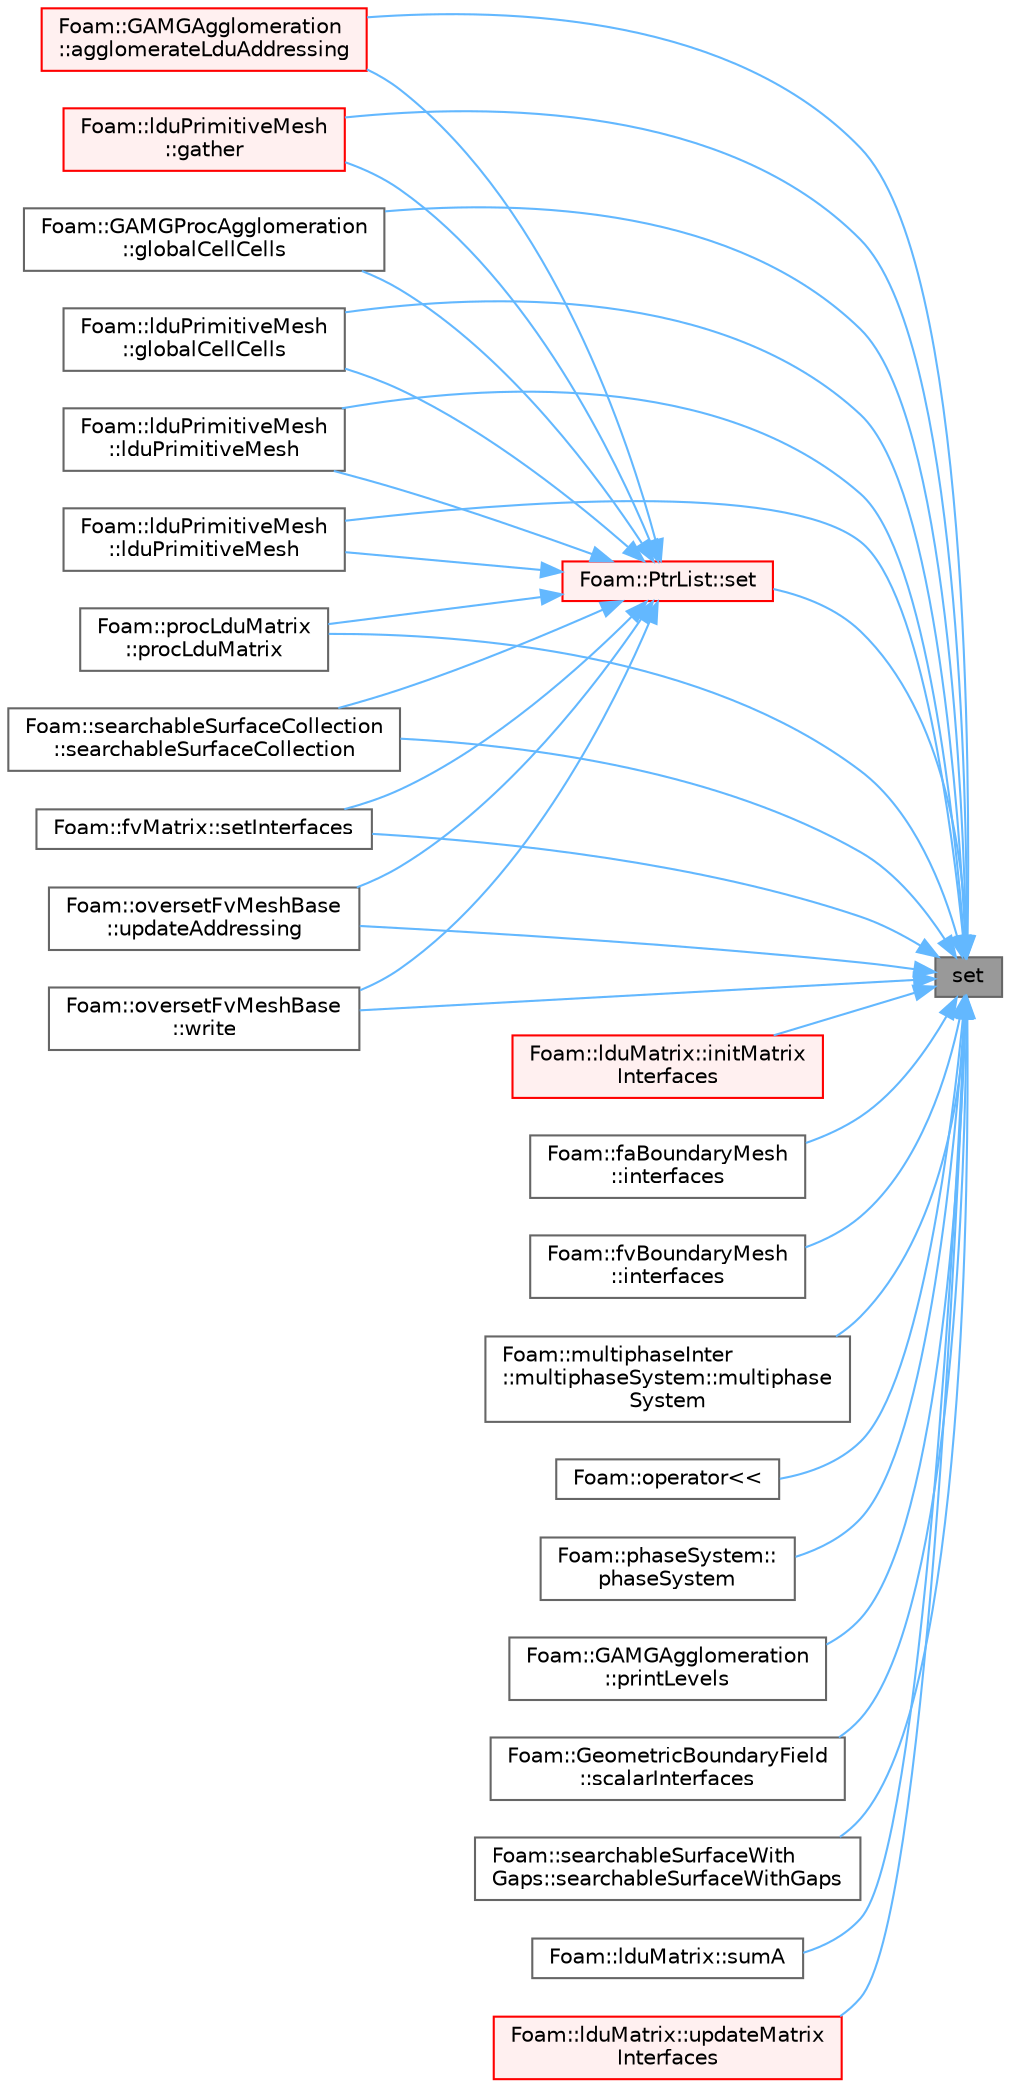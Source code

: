 digraph "set"
{
 // LATEX_PDF_SIZE
  bgcolor="transparent";
  edge [fontname=Helvetica,fontsize=10,labelfontname=Helvetica,labelfontsize=10];
  node [fontname=Helvetica,fontsize=10,shape=box,height=0.2,width=0.4];
  rankdir="RL";
  Node1 [id="Node000001",label="set",height=0.2,width=0.4,color="gray40", fillcolor="grey60", style="filled", fontcolor="black",tooltip=" "];
  Node1 -> Node2 [id="edge1_Node000001_Node000002",dir="back",color="steelblue1",style="solid",tooltip=" "];
  Node2 [id="Node000002",label="Foam::GAMGAgglomeration\l::agglomerateLduAddressing",height=0.2,width=0.4,color="red", fillcolor="#FFF0F0", style="filled",URL="$classFoam_1_1GAMGAgglomeration.html#a1f8676d38e3715d5330beb58b7883c90",tooltip=" "];
  Node1 -> Node5 [id="edge2_Node000001_Node000005",dir="back",color="steelblue1",style="solid",tooltip=" "];
  Node5 [id="Node000005",label="Foam::lduPrimitiveMesh\l::gather",height=0.2,width=0.4,color="red", fillcolor="#FFF0F0", style="filled",URL="$classFoam_1_1lduPrimitiveMesh.html#ad7514c3eec68fa18c472b5dfe1c2b5a4",tooltip=" "];
  Node1 -> Node7 [id="edge3_Node000001_Node000007",dir="back",color="steelblue1",style="solid",tooltip=" "];
  Node7 [id="Node000007",label="Foam::GAMGProcAgglomeration\l::globalCellCells",height=0.2,width=0.4,color="grey40", fillcolor="white", style="filled",URL="$classFoam_1_1GAMGProcAgglomeration.html#a59b7daeb97bb6479a59cdeacff965dc5",tooltip=" "];
  Node1 -> Node8 [id="edge4_Node000001_Node000008",dir="back",color="steelblue1",style="solid",tooltip=" "];
  Node8 [id="Node000008",label="Foam::lduPrimitiveMesh\l::globalCellCells",height=0.2,width=0.4,color="grey40", fillcolor="white", style="filled",URL="$classFoam_1_1lduPrimitiveMesh.html#a2961e325df1c17c3e58594fb1a57b963",tooltip=" "];
  Node1 -> Node9 [id="edge5_Node000001_Node000009",dir="back",color="steelblue1",style="solid",tooltip=" "];
  Node9 [id="Node000009",label="Foam::lduMatrix::initMatrix\lInterfaces",height=0.2,width=0.4,color="red", fillcolor="#FFF0F0", style="filled",URL="$classFoam_1_1lduMatrix.html#a614e0c1b911a3b3c5c1b86625c9a238e",tooltip=" "];
  Node1 -> Node14 [id="edge6_Node000001_Node000014",dir="back",color="steelblue1",style="solid",tooltip=" "];
  Node14 [id="Node000014",label="Foam::faBoundaryMesh\l::interfaces",height=0.2,width=0.4,color="grey40", fillcolor="white", style="filled",URL="$classFoam_1_1faBoundaryMesh.html#a20477f4d4a6c680f9e7b7c1cdd7fd31e",tooltip=" "];
  Node1 -> Node15 [id="edge7_Node000001_Node000015",dir="back",color="steelblue1",style="solid",tooltip=" "];
  Node15 [id="Node000015",label="Foam::fvBoundaryMesh\l::interfaces",height=0.2,width=0.4,color="grey40", fillcolor="white", style="filled",URL="$classFoam_1_1fvBoundaryMesh.html#a20477f4d4a6c680f9e7b7c1cdd7fd31e",tooltip=" "];
  Node1 -> Node16 [id="edge8_Node000001_Node000016",dir="back",color="steelblue1",style="solid",tooltip=" "];
  Node16 [id="Node000016",label="Foam::lduPrimitiveMesh\l::lduPrimitiveMesh",height=0.2,width=0.4,color="grey40", fillcolor="white", style="filled",URL="$classFoam_1_1lduPrimitiveMesh.html#aeae1eb8af27cafdc116980dd48968d19",tooltip=" "];
  Node1 -> Node17 [id="edge9_Node000001_Node000017",dir="back",color="steelblue1",style="solid",tooltip=" "];
  Node17 [id="Node000017",label="Foam::lduPrimitiveMesh\l::lduPrimitiveMesh",height=0.2,width=0.4,color="grey40", fillcolor="white", style="filled",URL="$classFoam_1_1lduPrimitiveMesh.html#abeaeec9b17f4b20892ee741f9bfcdbee",tooltip=" "];
  Node1 -> Node18 [id="edge10_Node000001_Node000018",dir="back",color="steelblue1",style="solid",tooltip=" "];
  Node18 [id="Node000018",label="Foam::multiphaseInter\l::multiphaseSystem::multiphase\lSystem",height=0.2,width=0.4,color="grey40", fillcolor="white", style="filled",URL="$classFoam_1_1multiphaseInter_1_1multiphaseSystem.html#ac07de0541f458207aa38ed6505081571",tooltip=" "];
  Node1 -> Node19 [id="edge11_Node000001_Node000019",dir="back",color="steelblue1",style="solid",tooltip=" "];
  Node19 [id="Node000019",label="Foam::operator\<\<",height=0.2,width=0.4,color="grey40", fillcolor="white", style="filled",URL="$namespaceFoam.html#a79b2e822edaa7d7137c32c9cba93fbcc",tooltip=" "];
  Node1 -> Node20 [id="edge12_Node000001_Node000020",dir="back",color="steelblue1",style="solid",tooltip=" "];
  Node20 [id="Node000020",label="Foam::phaseSystem::\lphaseSystem",height=0.2,width=0.4,color="grey40", fillcolor="white", style="filled",URL="$classFoam_1_1phaseSystem.html#ab64eb37c4c226f6294898e959d4628b6",tooltip=" "];
  Node1 -> Node21 [id="edge13_Node000001_Node000021",dir="back",color="steelblue1",style="solid",tooltip=" "];
  Node21 [id="Node000021",label="Foam::GAMGAgglomeration\l::printLevels",height=0.2,width=0.4,color="grey40", fillcolor="white", style="filled",URL="$classFoam_1_1GAMGAgglomeration.html#a9f63f3062ac0dbb8aba367c7d021615b",tooltip=" "];
  Node1 -> Node22 [id="edge14_Node000001_Node000022",dir="back",color="steelblue1",style="solid",tooltip=" "];
  Node22 [id="Node000022",label="Foam::procLduMatrix\l::procLduMatrix",height=0.2,width=0.4,color="grey40", fillcolor="white", style="filled",URL="$classFoam_1_1procLduMatrix.html#a2f50c9ea5f664c51f89f4904352d15bd",tooltip=" "];
  Node1 -> Node23 [id="edge15_Node000001_Node000023",dir="back",color="steelblue1",style="solid",tooltip=" "];
  Node23 [id="Node000023",label="Foam::GeometricBoundaryField\l::scalarInterfaces",height=0.2,width=0.4,color="grey40", fillcolor="white", style="filled",URL="$classFoam_1_1GeometricBoundaryField.html#a1e0cb61d745afbcd68c95b599539bf58",tooltip=" "];
  Node1 -> Node24 [id="edge16_Node000001_Node000024",dir="back",color="steelblue1",style="solid",tooltip=" "];
  Node24 [id="Node000024",label="Foam::searchableSurfaceCollection\l::searchableSurfaceCollection",height=0.2,width=0.4,color="grey40", fillcolor="white", style="filled",URL="$classFoam_1_1searchableSurfaceCollection.html#aaa6357e10010d757fe8977007422e87f",tooltip=" "];
  Node1 -> Node25 [id="edge17_Node000001_Node000025",dir="back",color="steelblue1",style="solid",tooltip=" "];
  Node25 [id="Node000025",label="Foam::searchableSurfaceWith\lGaps::searchableSurfaceWithGaps",height=0.2,width=0.4,color="grey40", fillcolor="white", style="filled",URL="$classFoam_1_1searchableSurfaceWithGaps.html#a6822eae5a2827d5eabce3748aefe1362",tooltip=" "];
  Node1 -> Node26 [id="edge18_Node000001_Node000026",dir="back",color="steelblue1",style="solid",tooltip=" "];
  Node26 [id="Node000026",label="Foam::PtrList::set",height=0.2,width=0.4,color="red", fillcolor="#FFF0F0", style="filled",URL="$classFoam_1_1PtrList.html#a0e0a32f842b05e1d69f10292dc27198a",tooltip=" "];
  Node26 -> Node2 [id="edge19_Node000026_Node000002",dir="back",color="steelblue1",style="solid",tooltip=" "];
  Node26 -> Node5 [id="edge20_Node000026_Node000005",dir="back",color="steelblue1",style="solid",tooltip=" "];
  Node26 -> Node7 [id="edge21_Node000026_Node000007",dir="back",color="steelblue1",style="solid",tooltip=" "];
  Node26 -> Node8 [id="edge22_Node000026_Node000008",dir="back",color="steelblue1",style="solid",tooltip=" "];
  Node26 -> Node16 [id="edge23_Node000026_Node000016",dir="back",color="steelblue1",style="solid",tooltip=" "];
  Node26 -> Node17 [id="edge24_Node000026_Node000017",dir="back",color="steelblue1",style="solid",tooltip=" "];
  Node26 -> Node22 [id="edge25_Node000026_Node000022",dir="back",color="steelblue1",style="solid",tooltip=" "];
  Node26 -> Node24 [id="edge26_Node000026_Node000024",dir="back",color="steelblue1",style="solid",tooltip=" "];
  Node26 -> Node501 [id="edge27_Node000026_Node000501",dir="back",color="steelblue1",style="solid",tooltip=" "];
  Node501 [id="Node000501",label="Foam::fvMatrix::setInterfaces",height=0.2,width=0.4,color="grey40", fillcolor="white", style="filled",URL="$classFoam_1_1fvMatrix.html#aa1fdeee594625e9ddb1649e9d0efa7db",tooltip=" "];
  Node26 -> Node547 [id="edge28_Node000026_Node000547",dir="back",color="steelblue1",style="solid",tooltip=" "];
  Node547 [id="Node000547",label="Foam::oversetFvMeshBase\l::updateAddressing",height=0.2,width=0.4,color="grey40", fillcolor="white", style="filled",URL="$classFoam_1_1oversetFvMeshBase.html#a8c7423e99f07259019741459b9bfac49",tooltip=" "];
  Node26 -> Node565 [id="edge29_Node000026_Node000565",dir="back",color="steelblue1",style="solid",tooltip=" "];
  Node565 [id="Node000565",label="Foam::oversetFvMeshBase\l::write",height=0.2,width=0.4,color="grey40", fillcolor="white", style="filled",URL="$classFoam_1_1oversetFvMeshBase.html#ab135aefcac92977f2354dae845fb3115",tooltip=" "];
  Node1 -> Node501 [id="edge30_Node000001_Node000501",dir="back",color="steelblue1",style="solid",tooltip=" "];
  Node1 -> Node576 [id="edge31_Node000001_Node000576",dir="back",color="steelblue1",style="solid",tooltip=" "];
  Node576 [id="Node000576",label="Foam::lduMatrix::sumA",height=0.2,width=0.4,color="grey40", fillcolor="white", style="filled",URL="$classFoam_1_1lduMatrix.html#a6db3472cc65325921655ec6a835c2c89",tooltip=" "];
  Node1 -> Node547 [id="edge32_Node000001_Node000547",dir="back",color="steelblue1",style="solid",tooltip=" "];
  Node1 -> Node577 [id="edge33_Node000001_Node000577",dir="back",color="steelblue1",style="solid",tooltip=" "];
  Node577 [id="Node000577",label="Foam::lduMatrix::updateMatrix\lInterfaces",height=0.2,width=0.4,color="red", fillcolor="#FFF0F0", style="filled",URL="$classFoam_1_1lduMatrix.html#afc4b5ff9ffc952ff96e5b9769e458fd8",tooltip=" "];
  Node1 -> Node565 [id="edge34_Node000001_Node000565",dir="back",color="steelblue1",style="solid",tooltip=" "];
}
